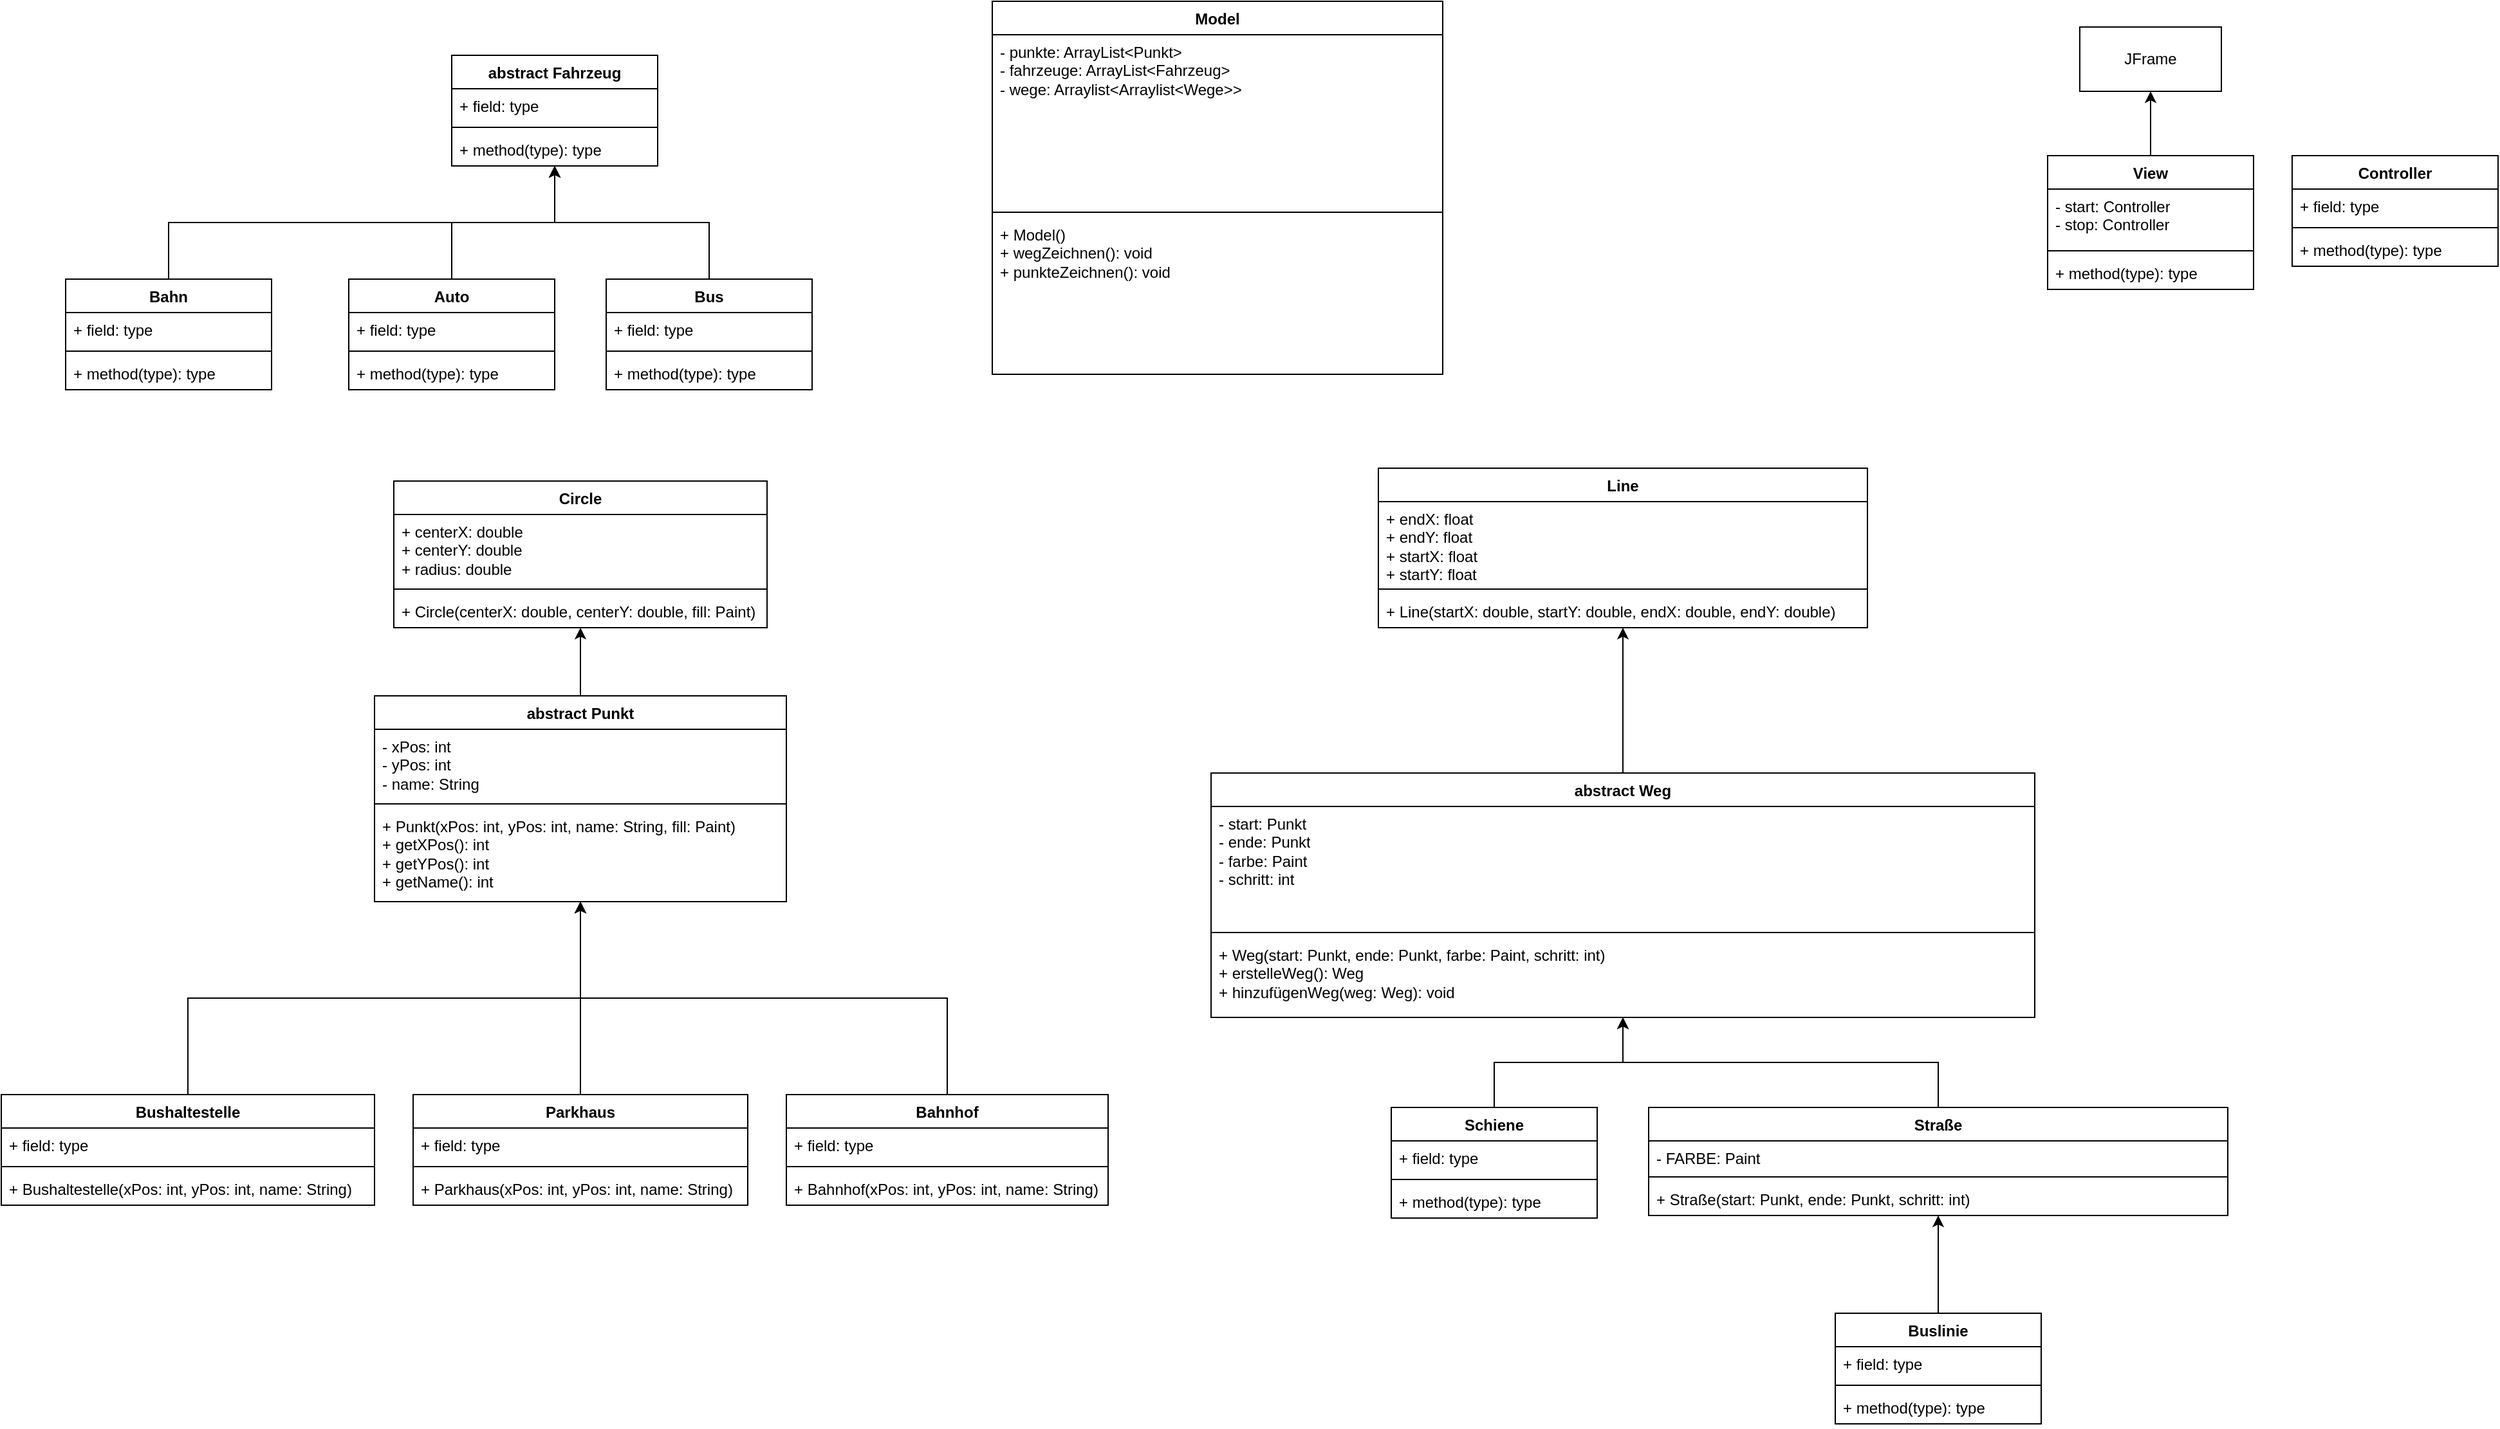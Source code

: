 <mxfile version="24.4.8" type="device">
  <diagram name="Seite-1" id="Eo4YQ59vem6ct027Mvd4">
    <mxGraphModel dx="2060" dy="956" grid="1" gridSize="10" guides="1" tooltips="1" connect="1" arrows="1" fold="1" page="0" pageScale="1" pageWidth="827" pageHeight="1169" math="0" shadow="0">
      <root>
        <mxCell id="0" />
        <mxCell id="1" parent="0" />
        <mxCell id="_EK0oc_k5z5ilRZEuMaF-1" value="Model" style="swimlane;fontStyle=1;align=center;verticalAlign=top;childLayout=stackLayout;horizontal=1;startSize=26;horizontalStack=0;resizeParent=1;resizeParentMax=0;resizeLast=0;collapsible=1;marginBottom=0;whiteSpace=wrap;html=1;" parent="1" vertex="1">
          <mxGeometry x="40" y="120" width="350" height="290" as="geometry" />
        </mxCell>
        <mxCell id="_EK0oc_k5z5ilRZEuMaF-2" value="- punkte: ArrayList&amp;lt;Punkt&lt;span style=&quot;background-color: initial;&quot;&gt;&amp;gt;&lt;/span&gt;&lt;div&gt;&lt;div&gt;- fahrzeuge: ArrayList&amp;lt;Fahrzeug&amp;gt;&lt;/div&gt;&lt;div&gt;- wege: Arraylist&amp;lt;Arraylist&amp;lt;Wege&amp;gt;&amp;gt;&lt;/div&gt;&lt;/div&gt;" style="text;strokeColor=none;fillColor=none;align=left;verticalAlign=top;spacingLeft=4;spacingRight=4;overflow=hidden;rotatable=0;points=[[0,0.5],[1,0.5]];portConstraint=eastwest;whiteSpace=wrap;html=1;" parent="_EK0oc_k5z5ilRZEuMaF-1" vertex="1">
          <mxGeometry y="26" width="350" height="134" as="geometry" />
        </mxCell>
        <mxCell id="_EK0oc_k5z5ilRZEuMaF-3" value="" style="line;strokeWidth=1;fillColor=none;align=left;verticalAlign=middle;spacingTop=-1;spacingLeft=3;spacingRight=3;rotatable=0;labelPosition=right;points=[];portConstraint=eastwest;strokeColor=inherit;" parent="_EK0oc_k5z5ilRZEuMaF-1" vertex="1">
          <mxGeometry y="160" width="350" height="8" as="geometry" />
        </mxCell>
        <mxCell id="_EK0oc_k5z5ilRZEuMaF-4" value="+ Model()&lt;div&gt;+ wegZeichnen(): void&lt;/div&gt;&lt;div&gt;+ punkteZeichnen(): void&lt;/div&gt;" style="text;strokeColor=none;fillColor=none;align=left;verticalAlign=top;spacingLeft=4;spacingRight=4;overflow=hidden;rotatable=0;points=[[0,0.5],[1,0.5]];portConstraint=eastwest;whiteSpace=wrap;html=1;" parent="_EK0oc_k5z5ilRZEuMaF-1" vertex="1">
          <mxGeometry y="168" width="350" height="122" as="geometry" />
        </mxCell>
        <mxCell id="_EK0oc_k5z5ilRZEuMaF-62" style="edgeStyle=orthogonalEdgeStyle;rounded=0;orthogonalLoop=1;jettySize=auto;html=1;exitX=0.5;exitY=0;exitDx=0;exitDy=0;entryX=0.5;entryY=1;entryDx=0;entryDy=0;" parent="1" source="_EK0oc_k5z5ilRZEuMaF-5" target="_EK0oc_k5z5ilRZEuMaF-14" edge="1">
          <mxGeometry relative="1" as="geometry" />
        </mxCell>
        <mxCell id="_EK0oc_k5z5ilRZEuMaF-5" value="View" style="swimlane;fontStyle=1;align=center;verticalAlign=top;childLayout=stackLayout;horizontal=1;startSize=26;horizontalStack=0;resizeParent=1;resizeParentMax=0;resizeLast=0;collapsible=1;marginBottom=0;whiteSpace=wrap;html=1;" parent="1" vertex="1">
          <mxGeometry x="860" y="240" width="160" height="104" as="geometry" />
        </mxCell>
        <mxCell id="_EK0oc_k5z5ilRZEuMaF-6" value="- start: Controller&lt;br&gt;- stop: Controller" style="text;strokeColor=none;fillColor=none;align=left;verticalAlign=top;spacingLeft=4;spacingRight=4;overflow=hidden;rotatable=0;points=[[0,0.5],[1,0.5]];portConstraint=eastwest;whiteSpace=wrap;html=1;" parent="_EK0oc_k5z5ilRZEuMaF-5" vertex="1">
          <mxGeometry y="26" width="160" height="44" as="geometry" />
        </mxCell>
        <mxCell id="_EK0oc_k5z5ilRZEuMaF-7" value="" style="line;strokeWidth=1;fillColor=none;align=left;verticalAlign=middle;spacingTop=-1;spacingLeft=3;spacingRight=3;rotatable=0;labelPosition=right;points=[];portConstraint=eastwest;strokeColor=inherit;" parent="_EK0oc_k5z5ilRZEuMaF-5" vertex="1">
          <mxGeometry y="70" width="160" height="8" as="geometry" />
        </mxCell>
        <mxCell id="_EK0oc_k5z5ilRZEuMaF-8" value="+ method(type): type" style="text;strokeColor=none;fillColor=none;align=left;verticalAlign=top;spacingLeft=4;spacingRight=4;overflow=hidden;rotatable=0;points=[[0,0.5],[1,0.5]];portConstraint=eastwest;whiteSpace=wrap;html=1;" parent="_EK0oc_k5z5ilRZEuMaF-5" vertex="1">
          <mxGeometry y="78" width="160" height="26" as="geometry" />
        </mxCell>
        <mxCell id="_EK0oc_k5z5ilRZEuMaF-9" value="Controller" style="swimlane;fontStyle=1;align=center;verticalAlign=top;childLayout=stackLayout;horizontal=1;startSize=26;horizontalStack=0;resizeParent=1;resizeParentMax=0;resizeLast=0;collapsible=1;marginBottom=0;whiteSpace=wrap;html=1;" parent="1" vertex="1">
          <mxGeometry x="1050" y="240" width="160" height="86" as="geometry" />
        </mxCell>
        <mxCell id="_EK0oc_k5z5ilRZEuMaF-10" value="+ field: type" style="text;strokeColor=none;fillColor=none;align=left;verticalAlign=top;spacingLeft=4;spacingRight=4;overflow=hidden;rotatable=0;points=[[0,0.5],[1,0.5]];portConstraint=eastwest;whiteSpace=wrap;html=1;" parent="_EK0oc_k5z5ilRZEuMaF-9" vertex="1">
          <mxGeometry y="26" width="160" height="26" as="geometry" />
        </mxCell>
        <mxCell id="_EK0oc_k5z5ilRZEuMaF-11" value="" style="line;strokeWidth=1;fillColor=none;align=left;verticalAlign=middle;spacingTop=-1;spacingLeft=3;spacingRight=3;rotatable=0;labelPosition=right;points=[];portConstraint=eastwest;strokeColor=inherit;" parent="_EK0oc_k5z5ilRZEuMaF-9" vertex="1">
          <mxGeometry y="52" width="160" height="8" as="geometry" />
        </mxCell>
        <mxCell id="_EK0oc_k5z5ilRZEuMaF-12" value="+ method(type): type" style="text;strokeColor=none;fillColor=none;align=left;verticalAlign=top;spacingLeft=4;spacingRight=4;overflow=hidden;rotatable=0;points=[[0,0.5],[1,0.5]];portConstraint=eastwest;whiteSpace=wrap;html=1;" parent="_EK0oc_k5z5ilRZEuMaF-9" vertex="1">
          <mxGeometry y="60" width="160" height="26" as="geometry" />
        </mxCell>
        <mxCell id="_EK0oc_k5z5ilRZEuMaF-14" value="JFrame" style="html=1;whiteSpace=wrap;" parent="1" vertex="1">
          <mxGeometry x="885" y="140" width="110" height="50" as="geometry" />
        </mxCell>
        <mxCell id="eov8tSly95wGVVbvDjIu-3" style="edgeStyle=orthogonalEdgeStyle;rounded=0;orthogonalLoop=1;jettySize=auto;html=1;exitX=0.5;exitY=0;exitDx=0;exitDy=0;" parent="1" source="_EK0oc_k5z5ilRZEuMaF-35" target="3iGfTm2x5MEiT9WOA20--1" edge="1">
          <mxGeometry relative="1" as="geometry" />
        </mxCell>
        <mxCell id="_EK0oc_k5z5ilRZEuMaF-35" value="abstract Weg&lt;div&gt;&lt;br&gt;&lt;/div&gt;" style="swimlane;fontStyle=1;align=center;verticalAlign=top;childLayout=stackLayout;horizontal=1;startSize=26;horizontalStack=0;resizeParent=1;resizeParentMax=0;resizeLast=0;collapsible=1;marginBottom=0;whiteSpace=wrap;html=1;" parent="1" vertex="1">
          <mxGeometry x="210" y="720" width="640" height="190" as="geometry" />
        </mxCell>
        <mxCell id="_EK0oc_k5z5ilRZEuMaF-36" value="- start: Punkt&lt;div&gt;- ende: Punkt&lt;/div&gt;&lt;div&gt;- farbe: Paint&lt;/div&gt;&lt;div&gt;&lt;span style=&quot;background-color: initial;&quot;&gt;- schritt: int&lt;/span&gt;&lt;br&gt;&lt;/div&gt;" style="text;strokeColor=none;fillColor=none;align=left;verticalAlign=top;spacingLeft=4;spacingRight=4;overflow=hidden;rotatable=0;points=[[0,0.5],[1,0.5]];portConstraint=eastwest;whiteSpace=wrap;html=1;" parent="_EK0oc_k5z5ilRZEuMaF-35" vertex="1">
          <mxGeometry y="26" width="640" height="94" as="geometry" />
        </mxCell>
        <mxCell id="_EK0oc_k5z5ilRZEuMaF-37" value="" style="line;strokeWidth=1;fillColor=none;align=left;verticalAlign=middle;spacingTop=-1;spacingLeft=3;spacingRight=3;rotatable=0;labelPosition=right;points=[];portConstraint=eastwest;strokeColor=inherit;" parent="_EK0oc_k5z5ilRZEuMaF-35" vertex="1">
          <mxGeometry y="120" width="640" height="8" as="geometry" />
        </mxCell>
        <mxCell id="_EK0oc_k5z5ilRZEuMaF-38" value="+ Weg(start: Punkt, ende: Punkt, farbe: Paint, schritt: int)&lt;div&gt;+ erstelleWeg(): Weg&lt;/div&gt;&lt;div&gt;+ hinzufügenWeg(weg: Weg): void&lt;/div&gt;" style="text;strokeColor=none;fillColor=none;align=left;verticalAlign=top;spacingLeft=4;spacingRight=4;overflow=hidden;rotatable=0;points=[[0,0.5],[1,0.5]];portConstraint=eastwest;whiteSpace=wrap;html=1;" parent="_EK0oc_k5z5ilRZEuMaF-35" vertex="1">
          <mxGeometry y="128" width="640" height="62" as="geometry" />
        </mxCell>
        <mxCell id="eov8tSly95wGVVbvDjIu-9" style="edgeStyle=orthogonalEdgeStyle;rounded=0;orthogonalLoop=1;jettySize=auto;html=1;exitX=0.5;exitY=0;exitDx=0;exitDy=0;" parent="1" source="_EK0oc_k5z5ilRZEuMaF-41" target="eov8tSly95wGVVbvDjIu-5" edge="1">
          <mxGeometry relative="1" as="geometry" />
        </mxCell>
        <mxCell id="_EK0oc_k5z5ilRZEuMaF-41" value="abstract Punkt" style="swimlane;fontStyle=1;align=center;verticalAlign=top;childLayout=stackLayout;horizontal=1;startSize=26;horizontalStack=0;resizeParent=1;resizeParentMax=0;resizeLast=0;collapsible=1;marginBottom=0;whiteSpace=wrap;html=1;" parent="1" vertex="1">
          <mxGeometry x="-440" y="660" width="320" height="160" as="geometry">
            <mxRectangle x="320" y="680" width="180" height="30" as="alternateBounds" />
          </mxGeometry>
        </mxCell>
        <mxCell id="_EK0oc_k5z5ilRZEuMaF-42" value="&lt;div&gt;- xPos: int&lt;/div&gt;&lt;div&gt;- yPos: int&lt;/div&gt;&lt;div&gt;- name: String&lt;/div&gt;" style="text;strokeColor=none;fillColor=none;align=left;verticalAlign=top;spacingLeft=4;spacingRight=4;overflow=hidden;rotatable=0;points=[[0,0.5],[1,0.5]];portConstraint=eastwest;whiteSpace=wrap;html=1;" parent="_EK0oc_k5z5ilRZEuMaF-41" vertex="1">
          <mxGeometry y="26" width="320" height="54" as="geometry" />
        </mxCell>
        <mxCell id="_EK0oc_k5z5ilRZEuMaF-43" value="" style="line;strokeWidth=1;fillColor=none;align=left;verticalAlign=middle;spacingTop=-1;spacingLeft=3;spacingRight=3;rotatable=0;labelPosition=right;points=[];portConstraint=eastwest;strokeColor=inherit;" parent="_EK0oc_k5z5ilRZEuMaF-41" vertex="1">
          <mxGeometry y="80" width="320" height="8" as="geometry" />
        </mxCell>
        <mxCell id="_EK0oc_k5z5ilRZEuMaF-44" value="+ Punkt(xPos: int, yPos: int, name: String, fill: Paint)&lt;div&gt;+ getXPos(): int&lt;/div&gt;&lt;div&gt;+ getYPos(): int&lt;/div&gt;&lt;div&gt;+ getName(): int&lt;/div&gt;" style="text;strokeColor=none;fillColor=none;align=left;verticalAlign=top;spacingLeft=4;spacingRight=4;overflow=hidden;rotatable=0;points=[[0,0.5],[1,0.5]];portConstraint=eastwest;whiteSpace=wrap;html=1;" parent="_EK0oc_k5z5ilRZEuMaF-41" vertex="1">
          <mxGeometry y="88" width="320" height="72" as="geometry" />
        </mxCell>
        <mxCell id="_EK0oc_k5z5ilRZEuMaF-58" style="edgeStyle=orthogonalEdgeStyle;rounded=0;orthogonalLoop=1;jettySize=auto;html=1;exitX=0.5;exitY=0;exitDx=0;exitDy=0;" parent="1" source="_EK0oc_k5z5ilRZEuMaF-45" target="_EK0oc_k5z5ilRZEuMaF-41" edge="1">
          <mxGeometry relative="1" as="geometry" />
        </mxCell>
        <mxCell id="_EK0oc_k5z5ilRZEuMaF-45" value="Bushaltestelle" style="swimlane;fontStyle=1;align=center;verticalAlign=top;childLayout=stackLayout;horizontal=1;startSize=26;horizontalStack=0;resizeParent=1;resizeParentMax=0;resizeLast=0;collapsible=1;marginBottom=0;whiteSpace=wrap;html=1;" parent="1" vertex="1">
          <mxGeometry x="-730" y="970" width="290" height="86" as="geometry" />
        </mxCell>
        <mxCell id="_EK0oc_k5z5ilRZEuMaF-46" value="+ field: type" style="text;strokeColor=none;fillColor=none;align=left;verticalAlign=top;spacingLeft=4;spacingRight=4;overflow=hidden;rotatable=0;points=[[0,0.5],[1,0.5]];portConstraint=eastwest;whiteSpace=wrap;html=1;" parent="_EK0oc_k5z5ilRZEuMaF-45" vertex="1">
          <mxGeometry y="26" width="290" height="26" as="geometry" />
        </mxCell>
        <mxCell id="_EK0oc_k5z5ilRZEuMaF-47" value="" style="line;strokeWidth=1;fillColor=none;align=left;verticalAlign=middle;spacingTop=-1;spacingLeft=3;spacingRight=3;rotatable=0;labelPosition=right;points=[];portConstraint=eastwest;strokeColor=inherit;" parent="_EK0oc_k5z5ilRZEuMaF-45" vertex="1">
          <mxGeometry y="52" width="290" height="8" as="geometry" />
        </mxCell>
        <mxCell id="_EK0oc_k5z5ilRZEuMaF-48" value="+ Bushaltestelle(xPos: int, yPos: int, name: String)" style="text;strokeColor=none;fillColor=none;align=left;verticalAlign=top;spacingLeft=4;spacingRight=4;overflow=hidden;rotatable=0;points=[[0,0.5],[1,0.5]];portConstraint=eastwest;whiteSpace=wrap;html=1;" parent="_EK0oc_k5z5ilRZEuMaF-45" vertex="1">
          <mxGeometry y="60" width="290" height="26" as="geometry" />
        </mxCell>
        <mxCell id="_EK0oc_k5z5ilRZEuMaF-60" style="edgeStyle=orthogonalEdgeStyle;rounded=0;orthogonalLoop=1;jettySize=auto;html=1;exitX=0.5;exitY=0;exitDx=0;exitDy=0;" parent="1" source="_EK0oc_k5z5ilRZEuMaF-49" target="_EK0oc_k5z5ilRZEuMaF-41" edge="1">
          <mxGeometry relative="1" as="geometry" />
        </mxCell>
        <mxCell id="_EK0oc_k5z5ilRZEuMaF-49" value="Parkhaus" style="swimlane;fontStyle=1;align=center;verticalAlign=top;childLayout=stackLayout;horizontal=1;startSize=26;horizontalStack=0;resizeParent=1;resizeParentMax=0;resizeLast=0;collapsible=1;marginBottom=0;whiteSpace=wrap;html=1;" parent="1" vertex="1">
          <mxGeometry x="-410" y="970" width="260" height="86" as="geometry" />
        </mxCell>
        <mxCell id="_EK0oc_k5z5ilRZEuMaF-50" value="+ field: type" style="text;strokeColor=none;fillColor=none;align=left;verticalAlign=top;spacingLeft=4;spacingRight=4;overflow=hidden;rotatable=0;points=[[0,0.5],[1,0.5]];portConstraint=eastwest;whiteSpace=wrap;html=1;" parent="_EK0oc_k5z5ilRZEuMaF-49" vertex="1">
          <mxGeometry y="26" width="260" height="26" as="geometry" />
        </mxCell>
        <mxCell id="_EK0oc_k5z5ilRZEuMaF-51" value="" style="line;strokeWidth=1;fillColor=none;align=left;verticalAlign=middle;spacingTop=-1;spacingLeft=3;spacingRight=3;rotatable=0;labelPosition=right;points=[];portConstraint=eastwest;strokeColor=inherit;" parent="_EK0oc_k5z5ilRZEuMaF-49" vertex="1">
          <mxGeometry y="52" width="260" height="8" as="geometry" />
        </mxCell>
        <mxCell id="_EK0oc_k5z5ilRZEuMaF-52" value="+ Parkhaus(xPos: int, yPos: int, name: String)" style="text;strokeColor=none;fillColor=none;align=left;verticalAlign=top;spacingLeft=4;spacingRight=4;overflow=hidden;rotatable=0;points=[[0,0.5],[1,0.5]];portConstraint=eastwest;whiteSpace=wrap;html=1;" parent="_EK0oc_k5z5ilRZEuMaF-49" vertex="1">
          <mxGeometry y="60" width="260" height="26" as="geometry" />
        </mxCell>
        <mxCell id="_EK0oc_k5z5ilRZEuMaF-59" style="edgeStyle=orthogonalEdgeStyle;rounded=0;orthogonalLoop=1;jettySize=auto;html=1;exitX=0.5;exitY=0;exitDx=0;exitDy=0;" parent="1" source="_EK0oc_k5z5ilRZEuMaF-53" target="_EK0oc_k5z5ilRZEuMaF-41" edge="1">
          <mxGeometry relative="1" as="geometry" />
        </mxCell>
        <mxCell id="_EK0oc_k5z5ilRZEuMaF-53" value="Bahnhof" style="swimlane;fontStyle=1;align=center;verticalAlign=top;childLayout=stackLayout;horizontal=1;startSize=26;horizontalStack=0;resizeParent=1;resizeParentMax=0;resizeLast=0;collapsible=1;marginBottom=0;whiteSpace=wrap;html=1;" parent="1" vertex="1">
          <mxGeometry x="-120" y="970" width="250" height="86" as="geometry" />
        </mxCell>
        <mxCell id="_EK0oc_k5z5ilRZEuMaF-54" value="+ field: type" style="text;strokeColor=none;fillColor=none;align=left;verticalAlign=top;spacingLeft=4;spacingRight=4;overflow=hidden;rotatable=0;points=[[0,0.5],[1,0.5]];portConstraint=eastwest;whiteSpace=wrap;html=1;" parent="_EK0oc_k5z5ilRZEuMaF-53" vertex="1">
          <mxGeometry y="26" width="250" height="26" as="geometry" />
        </mxCell>
        <mxCell id="_EK0oc_k5z5ilRZEuMaF-55" value="" style="line;strokeWidth=1;fillColor=none;align=left;verticalAlign=middle;spacingTop=-1;spacingLeft=3;spacingRight=3;rotatable=0;labelPosition=right;points=[];portConstraint=eastwest;strokeColor=inherit;" parent="_EK0oc_k5z5ilRZEuMaF-53" vertex="1">
          <mxGeometry y="52" width="250" height="8" as="geometry" />
        </mxCell>
        <mxCell id="_EK0oc_k5z5ilRZEuMaF-56" value="+ Bahnhof(xPos: int, yPos: int, name: String)" style="text;strokeColor=none;fillColor=none;align=left;verticalAlign=top;spacingLeft=4;spacingRight=4;overflow=hidden;rotatable=0;points=[[0,0.5],[1,0.5]];portConstraint=eastwest;whiteSpace=wrap;html=1;" parent="_EK0oc_k5z5ilRZEuMaF-53" vertex="1">
          <mxGeometry y="60" width="250" height="26" as="geometry" />
        </mxCell>
        <mxCell id="_EK0oc_k5z5ilRZEuMaF-64" value="abstract Fahrzeug" style="swimlane;fontStyle=1;align=center;verticalAlign=top;childLayout=stackLayout;horizontal=1;startSize=26;horizontalStack=0;resizeParent=1;resizeParentMax=0;resizeLast=0;collapsible=1;marginBottom=0;whiteSpace=wrap;html=1;" parent="1" vertex="1">
          <mxGeometry x="-380" y="162" width="160" height="86" as="geometry" />
        </mxCell>
        <mxCell id="_EK0oc_k5z5ilRZEuMaF-65" value="+ field: type" style="text;strokeColor=none;fillColor=none;align=left;verticalAlign=top;spacingLeft=4;spacingRight=4;overflow=hidden;rotatable=0;points=[[0,0.5],[1,0.5]];portConstraint=eastwest;whiteSpace=wrap;html=1;" parent="_EK0oc_k5z5ilRZEuMaF-64" vertex="1">
          <mxGeometry y="26" width="160" height="26" as="geometry" />
        </mxCell>
        <mxCell id="_EK0oc_k5z5ilRZEuMaF-66" value="" style="line;strokeWidth=1;fillColor=none;align=left;verticalAlign=middle;spacingTop=-1;spacingLeft=3;spacingRight=3;rotatable=0;labelPosition=right;points=[];portConstraint=eastwest;strokeColor=inherit;" parent="_EK0oc_k5z5ilRZEuMaF-64" vertex="1">
          <mxGeometry y="52" width="160" height="8" as="geometry" />
        </mxCell>
        <mxCell id="_EK0oc_k5z5ilRZEuMaF-67" value="+ method(type): type" style="text;strokeColor=none;fillColor=none;align=left;verticalAlign=top;spacingLeft=4;spacingRight=4;overflow=hidden;rotatable=0;points=[[0,0.5],[1,0.5]];portConstraint=eastwest;whiteSpace=wrap;html=1;" parent="_EK0oc_k5z5ilRZEuMaF-64" vertex="1">
          <mxGeometry y="60" width="160" height="26" as="geometry" />
        </mxCell>
        <mxCell id="_EK0oc_k5z5ilRZEuMaF-77" style="edgeStyle=orthogonalEdgeStyle;rounded=0;orthogonalLoop=1;jettySize=auto;html=1;exitX=0.5;exitY=0;exitDx=0;exitDy=0;" parent="1" source="_EK0oc_k5z5ilRZEuMaF-68" target="_EK0oc_k5z5ilRZEuMaF-64" edge="1">
          <mxGeometry relative="1" as="geometry" />
        </mxCell>
        <mxCell id="_EK0oc_k5z5ilRZEuMaF-68" value="Auto" style="swimlane;fontStyle=1;align=center;verticalAlign=top;childLayout=stackLayout;horizontal=1;startSize=26;horizontalStack=0;resizeParent=1;resizeParentMax=0;resizeLast=0;collapsible=1;marginBottom=0;whiteSpace=wrap;html=1;" parent="1" vertex="1">
          <mxGeometry x="-460" y="336" width="160" height="86" as="geometry" />
        </mxCell>
        <mxCell id="_EK0oc_k5z5ilRZEuMaF-69" value="+ field: type" style="text;strokeColor=none;fillColor=none;align=left;verticalAlign=top;spacingLeft=4;spacingRight=4;overflow=hidden;rotatable=0;points=[[0,0.5],[1,0.5]];portConstraint=eastwest;whiteSpace=wrap;html=1;" parent="_EK0oc_k5z5ilRZEuMaF-68" vertex="1">
          <mxGeometry y="26" width="160" height="26" as="geometry" />
        </mxCell>
        <mxCell id="_EK0oc_k5z5ilRZEuMaF-70" value="" style="line;strokeWidth=1;fillColor=none;align=left;verticalAlign=middle;spacingTop=-1;spacingLeft=3;spacingRight=3;rotatable=0;labelPosition=right;points=[];portConstraint=eastwest;strokeColor=inherit;" parent="_EK0oc_k5z5ilRZEuMaF-68" vertex="1">
          <mxGeometry y="52" width="160" height="8" as="geometry" />
        </mxCell>
        <mxCell id="_EK0oc_k5z5ilRZEuMaF-71" value="+ method(type): type" style="text;strokeColor=none;fillColor=none;align=left;verticalAlign=top;spacingLeft=4;spacingRight=4;overflow=hidden;rotatable=0;points=[[0,0.5],[1,0.5]];portConstraint=eastwest;whiteSpace=wrap;html=1;" parent="_EK0oc_k5z5ilRZEuMaF-68" vertex="1">
          <mxGeometry y="60" width="160" height="26" as="geometry" />
        </mxCell>
        <mxCell id="_EK0oc_k5z5ilRZEuMaF-78" style="edgeStyle=orthogonalEdgeStyle;rounded=0;orthogonalLoop=1;jettySize=auto;html=1;exitX=0.5;exitY=0;exitDx=0;exitDy=0;" parent="1" source="_EK0oc_k5z5ilRZEuMaF-72" target="_EK0oc_k5z5ilRZEuMaF-64" edge="1">
          <mxGeometry relative="1" as="geometry" />
        </mxCell>
        <mxCell id="_EK0oc_k5z5ilRZEuMaF-72" value="Bus" style="swimlane;fontStyle=1;align=center;verticalAlign=top;childLayout=stackLayout;horizontal=1;startSize=26;horizontalStack=0;resizeParent=1;resizeParentMax=0;resizeLast=0;collapsible=1;marginBottom=0;whiteSpace=wrap;html=1;" parent="1" vertex="1">
          <mxGeometry x="-260" y="336" width="160" height="86" as="geometry" />
        </mxCell>
        <mxCell id="_EK0oc_k5z5ilRZEuMaF-73" value="+ field: type" style="text;strokeColor=none;fillColor=none;align=left;verticalAlign=top;spacingLeft=4;spacingRight=4;overflow=hidden;rotatable=0;points=[[0,0.5],[1,0.5]];portConstraint=eastwest;whiteSpace=wrap;html=1;" parent="_EK0oc_k5z5ilRZEuMaF-72" vertex="1">
          <mxGeometry y="26" width="160" height="26" as="geometry" />
        </mxCell>
        <mxCell id="_EK0oc_k5z5ilRZEuMaF-74" value="" style="line;strokeWidth=1;fillColor=none;align=left;verticalAlign=middle;spacingTop=-1;spacingLeft=3;spacingRight=3;rotatable=0;labelPosition=right;points=[];portConstraint=eastwest;strokeColor=inherit;" parent="_EK0oc_k5z5ilRZEuMaF-72" vertex="1">
          <mxGeometry y="52" width="160" height="8" as="geometry" />
        </mxCell>
        <mxCell id="_EK0oc_k5z5ilRZEuMaF-75" value="+ method(type): type" style="text;strokeColor=none;fillColor=none;align=left;verticalAlign=top;spacingLeft=4;spacingRight=4;overflow=hidden;rotatable=0;points=[[0,0.5],[1,0.5]];portConstraint=eastwest;whiteSpace=wrap;html=1;" parent="_EK0oc_k5z5ilRZEuMaF-72" vertex="1">
          <mxGeometry y="60" width="160" height="26" as="geometry" />
        </mxCell>
        <mxCell id="FjfqYnwEVlDUXZvvnn33-16" style="edgeStyle=orthogonalEdgeStyle;rounded=0;orthogonalLoop=1;jettySize=auto;html=1;exitX=0.5;exitY=0;exitDx=0;exitDy=0;" parent="1" source="FjfqYnwEVlDUXZvvnn33-3" target="_EK0oc_k5z5ilRZEuMaF-35" edge="1">
          <mxGeometry relative="1" as="geometry" />
        </mxCell>
        <mxCell id="FjfqYnwEVlDUXZvvnn33-3" value="Straße" style="swimlane;fontStyle=1;align=center;verticalAlign=top;childLayout=stackLayout;horizontal=1;startSize=26;horizontalStack=0;resizeParent=1;resizeParentMax=0;resizeLast=0;collapsible=1;marginBottom=0;whiteSpace=wrap;html=1;" parent="1" vertex="1">
          <mxGeometry x="550" y="980" width="450" height="84" as="geometry" />
        </mxCell>
        <mxCell id="FjfqYnwEVlDUXZvvnn33-4" value="- FARBE: Paint" style="text;strokeColor=none;fillColor=none;align=left;verticalAlign=top;spacingLeft=4;spacingRight=4;overflow=hidden;rotatable=0;points=[[0,0.5],[1,0.5]];portConstraint=eastwest;whiteSpace=wrap;html=1;" parent="FjfqYnwEVlDUXZvvnn33-3" vertex="1">
          <mxGeometry y="26" width="450" height="24" as="geometry" />
        </mxCell>
        <mxCell id="FjfqYnwEVlDUXZvvnn33-5" value="" style="line;strokeWidth=1;fillColor=none;align=left;verticalAlign=middle;spacingTop=-1;spacingLeft=3;spacingRight=3;rotatable=0;labelPosition=right;points=[];portConstraint=eastwest;strokeColor=inherit;" parent="FjfqYnwEVlDUXZvvnn33-3" vertex="1">
          <mxGeometry y="50" width="450" height="8" as="geometry" />
        </mxCell>
        <mxCell id="FjfqYnwEVlDUXZvvnn33-6" value="+ Straße(start: Punkt, ende: Punkt, schritt: int)" style="text;strokeColor=none;fillColor=none;align=left;verticalAlign=top;spacingLeft=4;spacingRight=4;overflow=hidden;rotatable=0;points=[[0,0.5],[1,0.5]];portConstraint=eastwest;whiteSpace=wrap;html=1;" parent="FjfqYnwEVlDUXZvvnn33-3" vertex="1">
          <mxGeometry y="58" width="450" height="26" as="geometry" />
        </mxCell>
        <mxCell id="FjfqYnwEVlDUXZvvnn33-17" style="edgeStyle=orthogonalEdgeStyle;rounded=0;orthogonalLoop=1;jettySize=auto;html=1;exitX=0.5;exitY=0;exitDx=0;exitDy=0;" parent="1" source="FjfqYnwEVlDUXZvvnn33-7" target="_EK0oc_k5z5ilRZEuMaF-35" edge="1">
          <mxGeometry relative="1" as="geometry" />
        </mxCell>
        <mxCell id="FjfqYnwEVlDUXZvvnn33-7" value="Schiene" style="swimlane;fontStyle=1;align=center;verticalAlign=top;childLayout=stackLayout;horizontal=1;startSize=26;horizontalStack=0;resizeParent=1;resizeParentMax=0;resizeLast=0;collapsible=1;marginBottom=0;whiteSpace=wrap;html=1;" parent="1" vertex="1">
          <mxGeometry x="350" y="980" width="160" height="86" as="geometry" />
        </mxCell>
        <mxCell id="FjfqYnwEVlDUXZvvnn33-8" value="+ field: type" style="text;strokeColor=none;fillColor=none;align=left;verticalAlign=top;spacingLeft=4;spacingRight=4;overflow=hidden;rotatable=0;points=[[0,0.5],[1,0.5]];portConstraint=eastwest;whiteSpace=wrap;html=1;" parent="FjfqYnwEVlDUXZvvnn33-7" vertex="1">
          <mxGeometry y="26" width="160" height="26" as="geometry" />
        </mxCell>
        <mxCell id="FjfqYnwEVlDUXZvvnn33-9" value="" style="line;strokeWidth=1;fillColor=none;align=left;verticalAlign=middle;spacingTop=-1;spacingLeft=3;spacingRight=3;rotatable=0;labelPosition=right;points=[];portConstraint=eastwest;strokeColor=inherit;" parent="FjfqYnwEVlDUXZvvnn33-7" vertex="1">
          <mxGeometry y="52" width="160" height="8" as="geometry" />
        </mxCell>
        <mxCell id="FjfqYnwEVlDUXZvvnn33-10" value="+ method(type): type" style="text;strokeColor=none;fillColor=none;align=left;verticalAlign=top;spacingLeft=4;spacingRight=4;overflow=hidden;rotatable=0;points=[[0,0.5],[1,0.5]];portConstraint=eastwest;whiteSpace=wrap;html=1;" parent="FjfqYnwEVlDUXZvvnn33-7" vertex="1">
          <mxGeometry y="60" width="160" height="26" as="geometry" />
        </mxCell>
        <mxCell id="FjfqYnwEVlDUXZvvnn33-15" style="edgeStyle=orthogonalEdgeStyle;rounded=0;orthogonalLoop=1;jettySize=auto;html=1;exitX=0.5;exitY=0;exitDx=0;exitDy=0;" parent="1" source="FjfqYnwEVlDUXZvvnn33-11" target="FjfqYnwEVlDUXZvvnn33-3" edge="1">
          <mxGeometry relative="1" as="geometry" />
        </mxCell>
        <mxCell id="FjfqYnwEVlDUXZvvnn33-11" value="Buslinie" style="swimlane;fontStyle=1;align=center;verticalAlign=top;childLayout=stackLayout;horizontal=1;startSize=26;horizontalStack=0;resizeParent=1;resizeParentMax=0;resizeLast=0;collapsible=1;marginBottom=0;whiteSpace=wrap;html=1;" parent="1" vertex="1">
          <mxGeometry x="695" y="1140" width="160" height="86" as="geometry" />
        </mxCell>
        <mxCell id="FjfqYnwEVlDUXZvvnn33-12" value="+ field: type" style="text;strokeColor=none;fillColor=none;align=left;verticalAlign=top;spacingLeft=4;spacingRight=4;overflow=hidden;rotatable=0;points=[[0,0.5],[1,0.5]];portConstraint=eastwest;whiteSpace=wrap;html=1;" parent="FjfqYnwEVlDUXZvvnn33-11" vertex="1">
          <mxGeometry y="26" width="160" height="26" as="geometry" />
        </mxCell>
        <mxCell id="FjfqYnwEVlDUXZvvnn33-13" value="" style="line;strokeWidth=1;fillColor=none;align=left;verticalAlign=middle;spacingTop=-1;spacingLeft=3;spacingRight=3;rotatable=0;labelPosition=right;points=[];portConstraint=eastwest;strokeColor=inherit;" parent="FjfqYnwEVlDUXZvvnn33-11" vertex="1">
          <mxGeometry y="52" width="160" height="8" as="geometry" />
        </mxCell>
        <mxCell id="FjfqYnwEVlDUXZvvnn33-14" value="+ method(type): type" style="text;strokeColor=none;fillColor=none;align=left;verticalAlign=top;spacingLeft=4;spacingRight=4;overflow=hidden;rotatable=0;points=[[0,0.5],[1,0.5]];portConstraint=eastwest;whiteSpace=wrap;html=1;" parent="FjfqYnwEVlDUXZvvnn33-11" vertex="1">
          <mxGeometry y="60" width="160" height="26" as="geometry" />
        </mxCell>
        <mxCell id="FjfqYnwEVlDUXZvvnn33-24" style="edgeStyle=orthogonalEdgeStyle;rounded=0;orthogonalLoop=1;jettySize=auto;html=1;exitX=0.5;exitY=0;exitDx=0;exitDy=0;" parent="1" source="FjfqYnwEVlDUXZvvnn33-20" target="_EK0oc_k5z5ilRZEuMaF-64" edge="1">
          <mxGeometry relative="1" as="geometry" />
        </mxCell>
        <mxCell id="FjfqYnwEVlDUXZvvnn33-20" value="Bahn" style="swimlane;fontStyle=1;align=center;verticalAlign=top;childLayout=stackLayout;horizontal=1;startSize=26;horizontalStack=0;resizeParent=1;resizeParentMax=0;resizeLast=0;collapsible=1;marginBottom=0;whiteSpace=wrap;html=1;" parent="1" vertex="1">
          <mxGeometry x="-680" y="336" width="160" height="86" as="geometry" />
        </mxCell>
        <mxCell id="FjfqYnwEVlDUXZvvnn33-21" value="+ field: type" style="text;strokeColor=none;fillColor=none;align=left;verticalAlign=top;spacingLeft=4;spacingRight=4;overflow=hidden;rotatable=0;points=[[0,0.5],[1,0.5]];portConstraint=eastwest;whiteSpace=wrap;html=1;" parent="FjfqYnwEVlDUXZvvnn33-20" vertex="1">
          <mxGeometry y="26" width="160" height="26" as="geometry" />
        </mxCell>
        <mxCell id="FjfqYnwEVlDUXZvvnn33-22" value="" style="line;strokeWidth=1;fillColor=none;align=left;verticalAlign=middle;spacingTop=-1;spacingLeft=3;spacingRight=3;rotatable=0;labelPosition=right;points=[];portConstraint=eastwest;strokeColor=inherit;" parent="FjfqYnwEVlDUXZvvnn33-20" vertex="1">
          <mxGeometry y="52" width="160" height="8" as="geometry" />
        </mxCell>
        <mxCell id="FjfqYnwEVlDUXZvvnn33-23" value="+ method(type): type" style="text;strokeColor=none;fillColor=none;align=left;verticalAlign=top;spacingLeft=4;spacingRight=4;overflow=hidden;rotatable=0;points=[[0,0.5],[1,0.5]];portConstraint=eastwest;whiteSpace=wrap;html=1;" parent="FjfqYnwEVlDUXZvvnn33-20" vertex="1">
          <mxGeometry y="60" width="160" height="26" as="geometry" />
        </mxCell>
        <mxCell id="3iGfTm2x5MEiT9WOA20--1" value="Line" style="swimlane;fontStyle=1;align=center;verticalAlign=top;childLayout=stackLayout;horizontal=1;startSize=26;horizontalStack=0;resizeParent=1;resizeParentMax=0;resizeLast=0;collapsible=1;marginBottom=0;whiteSpace=wrap;html=1;" parent="1" vertex="1">
          <mxGeometry x="340" y="483" width="380" height="124" as="geometry" />
        </mxCell>
        <mxCell id="3iGfTm2x5MEiT9WOA20--2" value="+ endX: float&lt;div&gt;+ endY: float&lt;/div&gt;&lt;div&gt;+ startX: float&lt;/div&gt;&lt;div&gt;+ startY: float&lt;/div&gt;" style="text;strokeColor=none;fillColor=none;align=left;verticalAlign=top;spacingLeft=4;spacingRight=4;overflow=hidden;rotatable=0;points=[[0,0.5],[1,0.5]];portConstraint=eastwest;whiteSpace=wrap;html=1;" parent="3iGfTm2x5MEiT9WOA20--1" vertex="1">
          <mxGeometry y="26" width="380" height="64" as="geometry" />
        </mxCell>
        <mxCell id="3iGfTm2x5MEiT9WOA20--3" value="" style="line;strokeWidth=1;fillColor=none;align=left;verticalAlign=middle;spacingTop=-1;spacingLeft=3;spacingRight=3;rotatable=0;labelPosition=right;points=[];portConstraint=eastwest;strokeColor=inherit;" parent="3iGfTm2x5MEiT9WOA20--1" vertex="1">
          <mxGeometry y="90" width="380" height="8" as="geometry" />
        </mxCell>
        <mxCell id="3iGfTm2x5MEiT9WOA20--4" value="+ Line(startX: double, startY: double, endX: double, endY: double)" style="text;strokeColor=none;fillColor=none;align=left;verticalAlign=top;spacingLeft=4;spacingRight=4;overflow=hidden;rotatable=0;points=[[0,0.5],[1,0.5]];portConstraint=eastwest;whiteSpace=wrap;html=1;" parent="3iGfTm2x5MEiT9WOA20--1" vertex="1">
          <mxGeometry y="98" width="380" height="26" as="geometry" />
        </mxCell>
        <mxCell id="eov8tSly95wGVVbvDjIu-5" value="Circle" style="swimlane;fontStyle=1;align=center;verticalAlign=top;childLayout=stackLayout;horizontal=1;startSize=26;horizontalStack=0;resizeParent=1;resizeParentMax=0;resizeLast=0;collapsible=1;marginBottom=0;whiteSpace=wrap;html=1;" parent="1" vertex="1">
          <mxGeometry x="-425" y="493" width="290" height="114" as="geometry" />
        </mxCell>
        <mxCell id="eov8tSly95wGVVbvDjIu-6" value="+ centerX: double&lt;div&gt;+ centerY: double&lt;/div&gt;&lt;div&gt;+ radius: double&lt;/div&gt;" style="text;strokeColor=none;fillColor=none;align=left;verticalAlign=top;spacingLeft=4;spacingRight=4;overflow=hidden;rotatable=0;points=[[0,0.5],[1,0.5]];portConstraint=eastwest;whiteSpace=wrap;html=1;" parent="eov8tSly95wGVVbvDjIu-5" vertex="1">
          <mxGeometry y="26" width="290" height="54" as="geometry" />
        </mxCell>
        <mxCell id="eov8tSly95wGVVbvDjIu-7" value="" style="line;strokeWidth=1;fillColor=none;align=left;verticalAlign=middle;spacingTop=-1;spacingLeft=3;spacingRight=3;rotatable=0;labelPosition=right;points=[];portConstraint=eastwest;strokeColor=inherit;" parent="eov8tSly95wGVVbvDjIu-5" vertex="1">
          <mxGeometry y="80" width="290" height="8" as="geometry" />
        </mxCell>
        <mxCell id="eov8tSly95wGVVbvDjIu-8" value="+ Circle(centerX: double, centerY: double, fill: Paint)" style="text;strokeColor=none;fillColor=none;align=left;verticalAlign=top;spacingLeft=4;spacingRight=4;overflow=hidden;rotatable=0;points=[[0,0.5],[1,0.5]];portConstraint=eastwest;whiteSpace=wrap;html=1;" parent="eov8tSly95wGVVbvDjIu-5" vertex="1">
          <mxGeometry y="88" width="290" height="26" as="geometry" />
        </mxCell>
      </root>
    </mxGraphModel>
  </diagram>
</mxfile>
